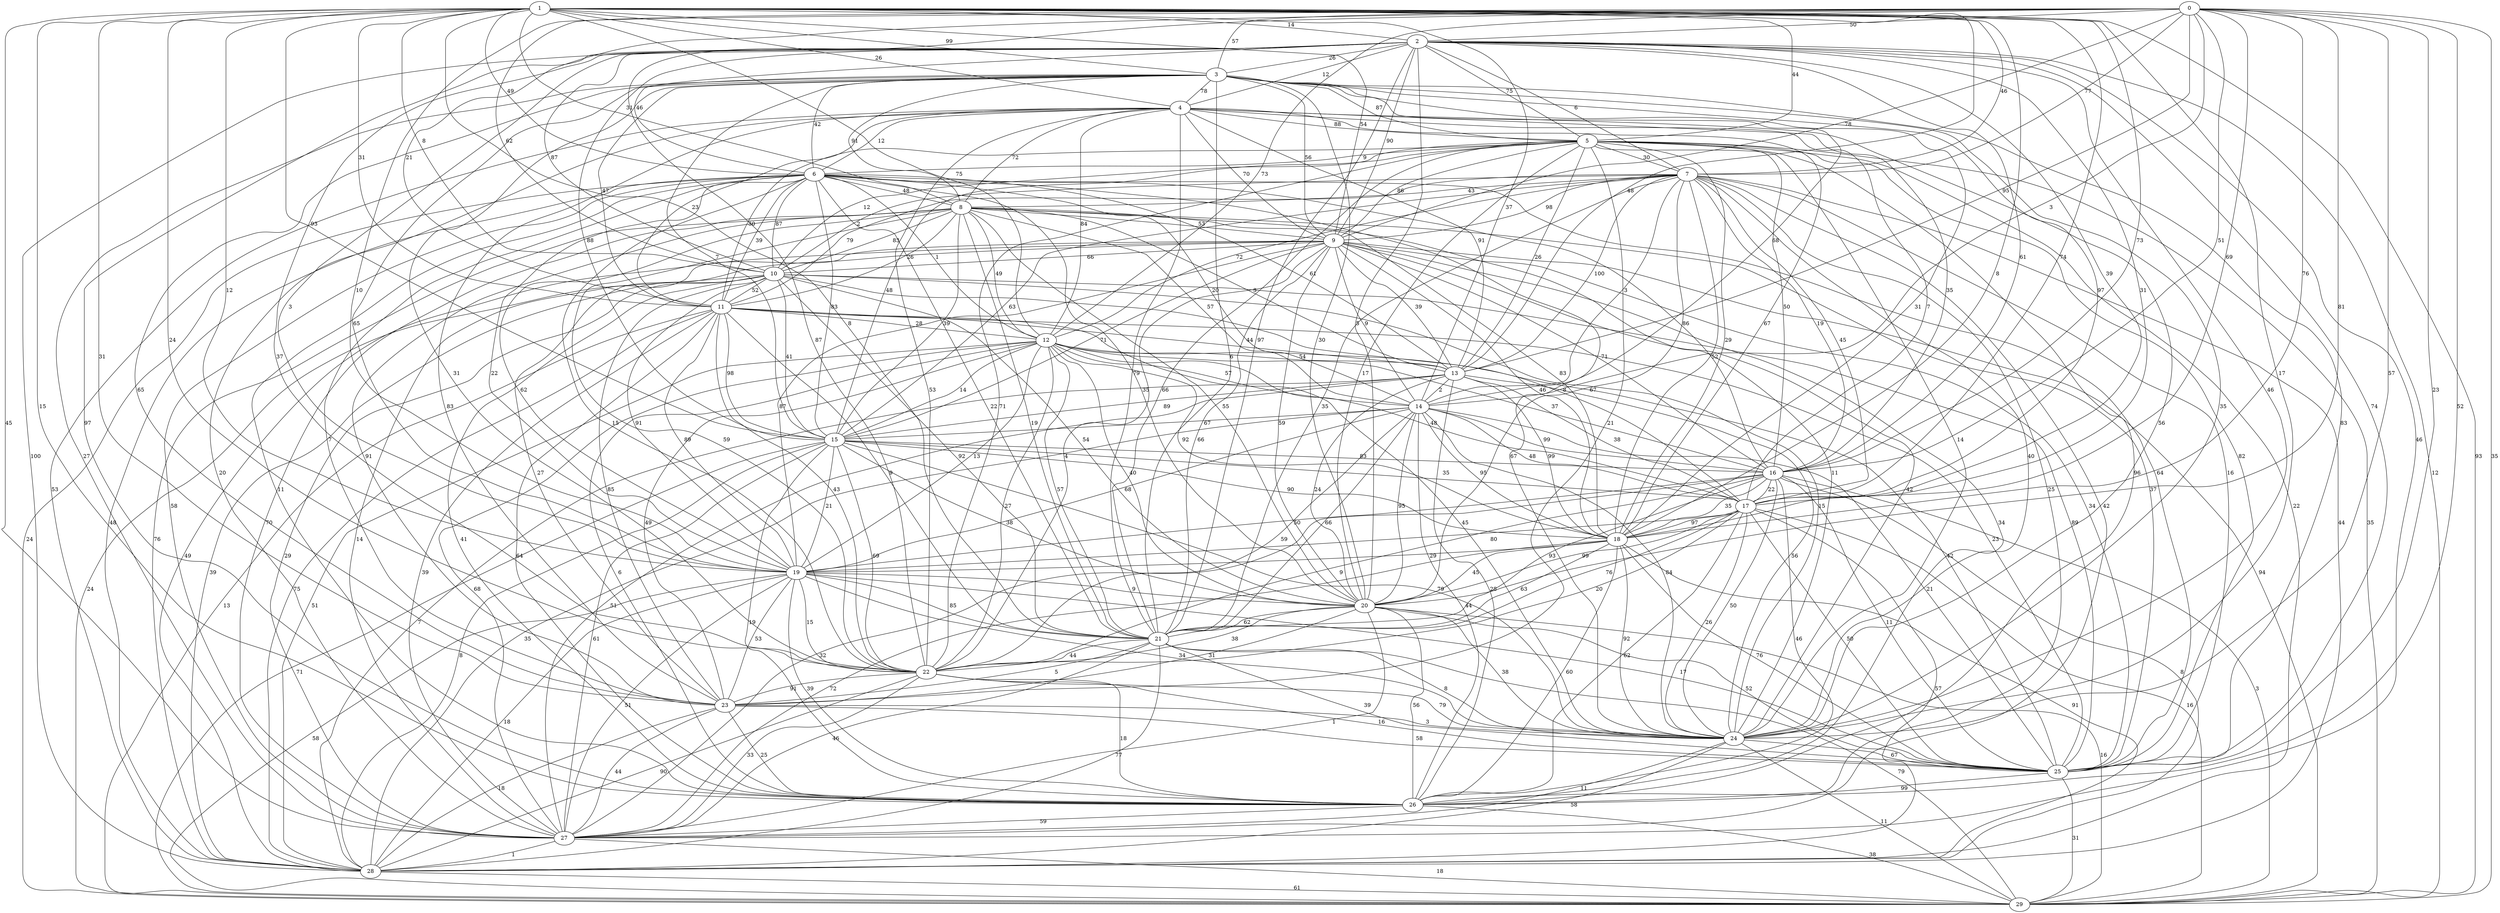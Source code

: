 graph abstract {
  0 [label="0"];
  1 [label="1"];
  2 [label="2"];
  3 [label="3"];
  4 [label="4"];
  5 [label="5"];
  6 [label="6"];
  7 [label="7"];
  8 [label="8"];
  9 [label="9"];
  10 [label="10"];
  11 [label="11"];
  12 [label="12"];
  13 [label="13"];
  14 [label="14"];
  15 [label="15"];
  16 [label="16"];
  17 [label="17"];
  18 [label="18"];
  19 [label="19"];
  20 [label="20"];
  21 [label="21"];
  22 [label="22"];
  23 [label="23"];
  24 [label="24"];
  25 [label="25"];
  26 [label="26"];
  27 [label="27"];
  28 [label="28"];
  29 [label="29"];
  0 -- 29 [label="35"];
  0 -- 3 [label="57"];
  0 -- 12 [label="73"];
  0 -- 26 [label="52"];
  0 -- 24 [label="57"];
  0 -- 13 [label="95"];
  0 -- 20 [label="81"];
  0 -- 22 [label="87"];
  0 -- 17 [label="69"];
  0 -- 10 [label="62"];
  0 -- 14 [label="3"];
  0 -- 9 [label="78"];
  0 -- 16 [label="51"];
  0 -- 2 [label="50"];
  0 -- 18 [label="76"];
  0 -- 25 [label="23"];
  0 -- 7 [label="77"];
  0 -- 19 [label="10"];
  0 -- 11 [label="21"];
  1 -- 4 [label="26"];
  1 -- 13 [label="48"];
  1 -- 15 [label="93"];
  1 -- 5 [label="44"];
  1 -- 16 [label="73"];
  1 -- 3 [label="99"];
  1 -- 24 [label="17"];
  1 -- 17 [label="74"];
  1 -- 18 [label="8"];
  1 -- 6 [label="49"];
  1 -- 11 [label="31"];
  1 -- 26 [label="15"];
  1 -- 21 [label="8"];
  1 -- 14 [label="37"];
  1 -- 19 [label="12"];
  1 -- 8 [label="31"];
  1 -- 22 [label="24"];
  1 -- 9 [label="54"];
  1 -- 27 [label="45"];
  1 -- 10 [label="8"];
  1 -- 2 [label="14"];
  1 -- 7 [label="46"];
  1 -- 12 [label="75"];
  1 -- 23 [label="31"];
  1 -- 29 [label="93"];
  2 -- 24 [label="46"];
  2 -- 26 [label="97"];
  2 -- 18 [label="31"];
  2 -- 5 [label="75"];
  2 -- 16 [label="61"];
  2 -- 6 [label="46"];
  2 -- 21 [label="97"];
  2 -- 27 [label="46"];
  2 -- 29 [label="12"];
  2 -- 3 [label="26"];
  2 -- 17 [label="39"];
  2 -- 7 [label="6"];
  2 -- 20 [label="5"];
  2 -- 19 [label="3"];
  2 -- 15 [label="88"];
  2 -- 28 [label="100"];
  2 -- 25 [label="74"];
  2 -- 4 [label="12"];
  2 -- 10 [label="87"];
  2 -- 22 [label="37"];
  2 -- 9 [label="90"];
  3 -- 17 [label="97"];
  3 -- 9 [label="56"];
  3 -- 6 [label="42"];
  3 -- 8 [label="91"];
  3 -- 15 [label="7"];
  3 -- 20 [label="30"];
  3 -- 21 [label="6"];
  3 -- 27 [label="27"];
  3 -- 24 [label="35"];
  3 -- 25 [label="83"];
  3 -- 18 [label="31"];
  3 -- 19 [label="65"];
  3 -- 23 [label="65"];
  3 -- 11 [label="47"];
  3 -- 14 [label="68"];
  3 -- 4 [label="78"];
  3 -- 22 [label="31"];
  3 -- 5 [label="87"];
  4 -- 17 [label="7"];
  4 -- 21 [label="79"];
  4 -- 27 [label="20"];
  4 -- 12 [label="84"];
  4 -- 28 [label="53"];
  4 -- 22 [label="53"];
  4 -- 24 [label="56"];
  4 -- 9 [label="70"];
  4 -- 16 [label="35"];
  4 -- 5 [label="88"];
  4 -- 18 [label="67"];
  4 -- 13 [label="91"];
  4 -- 23 [label="83"];
  4 -- 6 [label="12"];
  4 -- 8 [label="72"];
  4 -- 11 [label="23"];
  5 -- 15 [label="48"];
  5 -- 29 [label="35"];
  5 -- 21 [label="66"];
  5 -- 16 [label="50"];
  5 -- 24 [label="14"];
  5 -- 10 [label="12"];
  5 -- 20 [label="17"];
  5 -- 11 [label="30"];
  5 -- 25 [label="82"];
  5 -- 18 [label="29"];
  5 -- 22 [label="71"];
  5 -- 9 [label="86"];
  5 -- 23 [label="21"];
  5 -- 7 [label="30"];
  5 -- 6 [label="9"];
  5 -- 13 [label="26"];
  5 -- 26 [label="96"];
  5 -- 28 [label="22"];
  6 -- 28 [label="48"];
  6 -- 27 [label="58"];
  6 -- 24 [label="67"];
  6 -- 29 [label="24"];
  6 -- 8 [label="48"];
  6 -- 25 [label="64"];
  6 -- 19 [label="22"];
  6 -- 11 [label="39"];
  6 -- 21 [label="22"];
  6 -- 26 [label="11"];
  6 -- 12 [label="1"];
  6 -- 16 [label="86"];
  6 -- 14 [label="20"];
  6 -- 20 [label="35"];
  6 -- 22 [label="15"];
  6 -- 10 [label="87"];
  6 -- 23 [label="7"];
  6 -- 13 [label="61"];
  6 -- 15 [label="83"];
  7 -- 11 [label="79"];
  7 -- 28 [label="44"];
  7 -- 13 [label="100"];
  7 -- 20 [label="67"];
  7 -- 26 [label="25"];
  7 -- 12 [label="72"];
  7 -- 17 [label="45"];
  7 -- 16 [label="19"];
  7 -- 21 [label="35"];
  7 -- 24 [label="40"];
  7 -- 9 [label="98"];
  7 -- 14 [label="3"];
  7 -- 15 [label="63"];
  7 -- 25 [label="16"];
  7 -- 8 [label="43"];
  7 -- 18 [label="52"];
  7 -- 10 [label="2"];
  7 -- 27 [label="42"];
  8 -- 9 [label="53"];
  8 -- 12 [label="49"];
  8 -- 24 [label="11"];
  8 -- 20 [label="55"];
  8 -- 25 [label="37"];
  8 -- 14 [label="57"];
  8 -- 21 [label="19"];
  8 -- 22 [label="59"];
  8 -- 19 [label="62"];
  8 -- 10 [label="83"];
  8 -- 18 [label="83"];
  8 -- 28 [label="76"];
  8 -- 27 [label="70"];
  8 -- 15 [label="39"];
  8 -- 13 [label="3"];
  8 -- 23 [label="91"];
  8 -- 11 [label="26"];
  9 -- 10 [label="66"];
  9 -- 24 [label="42"];
  9 -- 19 [label="87"];
  9 -- 21 [label="66"];
  9 -- 25 [label="34"];
  9 -- 23 [label="27"];
  9 -- 16 [label="71"];
  9 -- 28 [label="49"];
  9 -- 26 [label="34"];
  9 -- 20 [label="59"];
  9 -- 15 [label="71"];
  9 -- 22 [label="4"];
  9 -- 14 [label="9"];
  9 -- 29 [label="94"];
  9 -- 18 [label="46"];
  9 -- 13 [label="39"];
  9 -- 27 [label="14"];
  10 -- 19 [label="91"];
  10 -- 15 [label="41"];
  10 -- 24 [label="15"];
  10 -- 25 [label="89"];
  10 -- 11 [label="52"];
  10 -- 28 [label="39"];
  10 -- 29 [label="24"];
  10 -- 20 [label="54"];
  10 -- 27 [label="29"];
  10 -- 21 [label="92"];
  10 -- 23 [label="85"];
  10 -- 17 [label="8"];
  10 -- 26 [label="41"];
  11 -- 13 [label="44"];
  11 -- 24 [label="45"];
  11 -- 29 [label="13"];
  11 -- 15 [label="98"];
  11 -- 21 [label="9"];
  11 -- 28 [label="75"];
  11 -- 19 [label="89"];
  11 -- 22 [label="43"];
  11 -- 26 [label="64"];
  11 -- 12 [label="28"];
  11 -- 25 [label="23"];
  11 -- 27 [label="39"];
  12 -- 26 [label="6"];
  12 -- 15 [label="14"];
  12 -- 22 [label="27"];
  12 -- 13 [label="54"];
  12 -- 23 [label="49"];
  12 -- 28 [label="51"];
  12 -- 19 [label="13"];
  12 -- 27 [label="68"];
  12 -- 17 [label="48"];
  12 -- 14 [label="57"];
  12 -- 16 [label="37"];
  12 -- 21 [label="57"];
  12 -- 18 [label="92"];
  12 -- 20 [label="40"];
  12 -- 25 [label="42"];
  13 -- 14 [label="2"];
  13 -- 17 [label="38"];
  13 -- 27 [label="51"];
  13 -- 24 [label="56"];
  13 -- 20 [label="24"];
  13 -- 18 [label="99"];
  13 -- 15 [label="89"];
  13 -- 26 [label="28"];
  13 -- 28 [label="7"];
  14 -- 22 [label="59"];
  14 -- 17 [label="48"];
  14 -- 18 [label="95"];
  14 -- 28 [label="35"];
  14 -- 24 [label="84"];
  14 -- 16 [label="99"];
  14 -- 15 [label="67"];
  14 -- 20 [label="95"];
  14 -- 21 [label="66"];
  14 -- 26 [label="44"];
  14 -- 19 [label="68"];
  14 -- 25 [label="21"];
  15 -- 22 [label="69"];
  15 -- 29 [label="71"];
  15 -- 27 [label="61"];
  15 -- 26 [label="19"];
  15 -- 24 [label="79"];
  15 -- 28 [label="8"];
  15 -- 18 [label="90"];
  15 -- 20 [label="38"];
  15 -- 19 [label="21"];
  15 -- 17 [label="35"];
  15 -- 16 [label="83"];
  16 -- 26 [label="46"];
  16 -- 28 [label="8"];
  16 -- 27 [label="32"];
  16 -- 18 [label="35"];
  16 -- 29 [label="3"];
  16 -- 22 [label="9"];
  16 -- 19 [label="50"];
  16 -- 21 [label="93"];
  16 -- 25 [label="11"];
  16 -- 17 [label="22"];
  16 -- 24 [label="50"];
  17 -- 21 [label="76"];
  17 -- 20 [label="99"];
  17 -- 24 [label="26"];
  17 -- 25 [label="50"];
  17 -- 18 [label="97"];
  17 -- 28 [label="57"];
  17 -- 19 [label="80"];
  17 -- 22 [label="20"];
  17 -- 26 [label="62"];
  17 -- 29 [label="16"];
  18 -- 27 [label="72"];
  18 -- 28 [label="91"];
  18 -- 25 [label="76"];
  18 -- 24 [label="92"];
  18 -- 26 [label="60"];
  18 -- 20 [label="45"];
  18 -- 21 [label="63"];
  18 -- 19 [label="29"];
  19 -- 29 [label="58"];
  19 -- 27 [label="51"];
  19 -- 25 [label="17"];
  19 -- 26 [label="39"];
  19 -- 28 [label="18"];
  19 -- 23 [label="53"];
  19 -- 24 [label="34"];
  19 -- 20 [label="9"];
  19 -- 21 [label="85"];
  19 -- 22 [label="15"];
  20 -- 22 [label="38"];
  20 -- 25 [label="52"];
  20 -- 23 [label="31"];
  20 -- 21 [label="62"];
  20 -- 24 [label="38"];
  20 -- 27 [label="1"];
  20 -- 29 [label="16"];
  20 -- 26 [label="56"];
  21 -- 24 [label="8"];
  21 -- 25 [label="39"];
  21 -- 28 [label="77"];
  21 -- 22 [label="44"];
  21 -- 23 [label="5"];
  21 -- 27 [label="46"];
  21 -- 29 [label="79"];
  22 -- 25 [label="16"];
  22 -- 24 [label="79"];
  22 -- 23 [label="91"];
  22 -- 28 [label="90"];
  22 -- 26 [label="18"];
  22 -- 27 [label="33"];
  23 -- 25 [label="58"];
  23 -- 26 [label="25"];
  23 -- 24 [label="3"];
  23 -- 27 [label="44"];
  23 -- 28 [label="18"];
  24 -- 28 [label="58"];
  24 -- 25 [label="67"];
  24 -- 27 [label="11"];
  24 -- 29 [label="11"];
  25 -- 26 [label="99"];
  25 -- 29 [label="31"];
  26 -- 27 [label="59"];
  26 -- 29 [label="38"];
  27 -- 29 [label="18"];
  27 -- 28 [label="1"];
  28 -- 29 [label="61"];
}